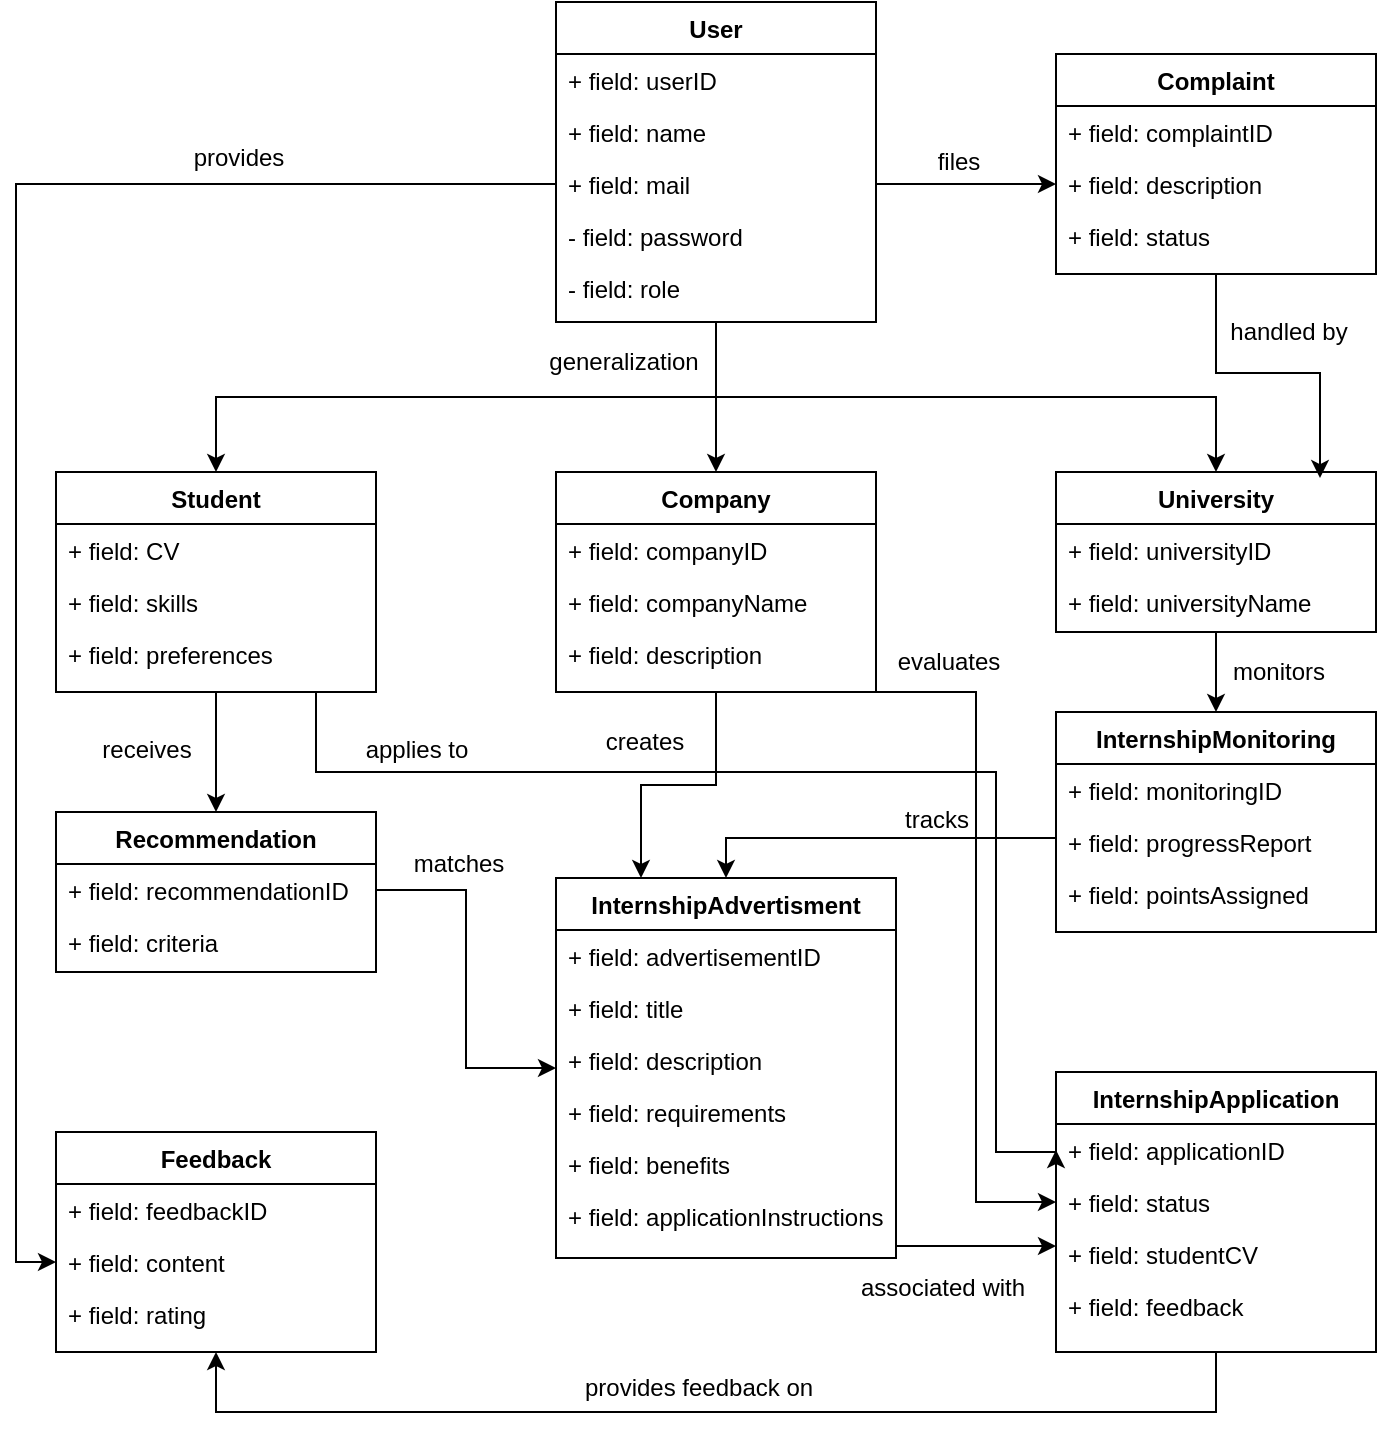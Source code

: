 <mxfile version="25.0.3">
  <diagram id="C5RBs43oDa-KdzZeNtuy" name="Page-1">
    <mxGraphModel dx="1434" dy="746" grid="1" gridSize="10" guides="1" tooltips="1" connect="1" arrows="1" fold="1" page="1" pageScale="1" pageWidth="827" pageHeight="1169" math="0" shadow="0">
      <root>
        <mxCell id="WIyWlLk6GJQsqaUBKTNV-0" />
        <mxCell id="WIyWlLk6GJQsqaUBKTNV-1" parent="WIyWlLk6GJQsqaUBKTNV-0" />
        <mxCell id="2HIt3eha6xfmpMHBAJSB-54" style="edgeStyle=orthogonalEdgeStyle;rounded=0;orthogonalLoop=1;jettySize=auto;html=1;" edge="1" parent="WIyWlLk6GJQsqaUBKTNV-1" source="zkfFHV4jXpPFQw0GAbJ--0" target="2HIt3eha6xfmpMHBAJSB-26">
          <mxGeometry relative="1" as="geometry" />
        </mxCell>
        <mxCell id="zkfFHV4jXpPFQw0GAbJ--0" value="Student" style="swimlane;fontStyle=1;align=center;verticalAlign=top;childLayout=stackLayout;horizontal=1;startSize=26;horizontalStack=0;resizeParent=1;resizeLast=0;collapsible=1;marginBottom=0;rounded=0;shadow=0;strokeWidth=1;" parent="WIyWlLk6GJQsqaUBKTNV-1" vertex="1">
          <mxGeometry x="80" y="250" width="160" height="110" as="geometry">
            <mxRectangle x="220" y="120" width="160" height="26" as="alternateBounds" />
          </mxGeometry>
        </mxCell>
        <mxCell id="zkfFHV4jXpPFQw0GAbJ--1" value="+ field: CV" style="text;align=left;verticalAlign=top;spacingLeft=4;spacingRight=4;overflow=hidden;rotatable=0;points=[[0,0.5],[1,0.5]];portConstraint=eastwest;" parent="zkfFHV4jXpPFQw0GAbJ--0" vertex="1">
          <mxGeometry y="26" width="160" height="26" as="geometry" />
        </mxCell>
        <mxCell id="zkfFHV4jXpPFQw0GAbJ--2" value="+ field: skills" style="text;align=left;verticalAlign=top;spacingLeft=4;spacingRight=4;overflow=hidden;rotatable=0;points=[[0,0.5],[1,0.5]];portConstraint=eastwest;rounded=0;shadow=0;html=0;" parent="zkfFHV4jXpPFQw0GAbJ--0" vertex="1">
          <mxGeometry y="52" width="160" height="26" as="geometry" />
        </mxCell>
        <mxCell id="zkfFHV4jXpPFQw0GAbJ--3" value="+ field: preferences" style="text;align=left;verticalAlign=top;spacingLeft=4;spacingRight=4;overflow=hidden;rotatable=0;points=[[0,0.5],[1,0.5]];portConstraint=eastwest;rounded=0;shadow=0;html=0;" parent="zkfFHV4jXpPFQw0GAbJ--0" vertex="1">
          <mxGeometry y="78" width="160" height="26" as="geometry" />
        </mxCell>
        <mxCell id="2HIt3eha6xfmpMHBAJSB-52" style="edgeStyle=orthogonalEdgeStyle;rounded=0;orthogonalLoop=1;jettySize=auto;html=1;entryX=0.5;entryY=0;entryDx=0;entryDy=0;" edge="1" parent="WIyWlLk6GJQsqaUBKTNV-1" source="zkfFHV4jXpPFQw0GAbJ--6" target="2HIt3eha6xfmpMHBAJSB-18">
          <mxGeometry relative="1" as="geometry" />
        </mxCell>
        <mxCell id="zkfFHV4jXpPFQw0GAbJ--6" value="University" style="swimlane;fontStyle=1;align=center;verticalAlign=top;childLayout=stackLayout;horizontal=1;startSize=26;horizontalStack=0;resizeParent=1;resizeLast=0;collapsible=1;marginBottom=0;rounded=0;shadow=0;strokeWidth=1;" parent="WIyWlLk6GJQsqaUBKTNV-1" vertex="1">
          <mxGeometry x="580" y="250" width="160" height="80" as="geometry">
            <mxRectangle x="130" y="380" width="160" height="26" as="alternateBounds" />
          </mxGeometry>
        </mxCell>
        <mxCell id="zkfFHV4jXpPFQw0GAbJ--7" value="+ field: universityID" style="text;align=left;verticalAlign=top;spacingLeft=4;spacingRight=4;overflow=hidden;rotatable=0;points=[[0,0.5],[1,0.5]];portConstraint=eastwest;" parent="zkfFHV4jXpPFQw0GAbJ--6" vertex="1">
          <mxGeometry y="26" width="160" height="26" as="geometry" />
        </mxCell>
        <mxCell id="zkfFHV4jXpPFQw0GAbJ--8" value="+ field: universityName" style="text;align=left;verticalAlign=top;spacingLeft=4;spacingRight=4;overflow=hidden;rotatable=0;points=[[0,0.5],[1,0.5]];portConstraint=eastwest;rounded=0;shadow=0;html=0;" parent="zkfFHV4jXpPFQw0GAbJ--6" vertex="1">
          <mxGeometry y="52" width="160" height="26" as="geometry" />
        </mxCell>
        <mxCell id="2HIt3eha6xfmpMHBAJSB-10" style="edgeStyle=orthogonalEdgeStyle;rounded=0;orthogonalLoop=1;jettySize=auto;html=1;exitX=0.5;exitY=1;exitDx=0;exitDy=0;entryX=0.5;entryY=0;entryDx=0;entryDy=0;" edge="1" parent="WIyWlLk6GJQsqaUBKTNV-1" source="zkfFHV4jXpPFQw0GAbJ--17" target="zkfFHV4jXpPFQw0GAbJ--0">
          <mxGeometry relative="1" as="geometry" />
        </mxCell>
        <mxCell id="2HIt3eha6xfmpMHBAJSB-11" style="edgeStyle=orthogonalEdgeStyle;rounded=0;orthogonalLoop=1;jettySize=auto;html=1;exitX=0.5;exitY=1;exitDx=0;exitDy=0;entryX=0.5;entryY=0;entryDx=0;entryDy=0;" edge="1" parent="WIyWlLk6GJQsqaUBKTNV-1" source="zkfFHV4jXpPFQw0GAbJ--17" target="2HIt3eha6xfmpMHBAJSB-6">
          <mxGeometry relative="1" as="geometry" />
        </mxCell>
        <mxCell id="2HIt3eha6xfmpMHBAJSB-12" style="edgeStyle=orthogonalEdgeStyle;rounded=0;orthogonalLoop=1;jettySize=auto;html=1;exitX=0.5;exitY=1;exitDx=0;exitDy=0;" edge="1" parent="WIyWlLk6GJQsqaUBKTNV-1" source="zkfFHV4jXpPFQw0GAbJ--17" target="zkfFHV4jXpPFQw0GAbJ--6">
          <mxGeometry relative="1" as="geometry" />
        </mxCell>
        <mxCell id="zkfFHV4jXpPFQw0GAbJ--17" value="User" style="swimlane;fontStyle=1;align=center;verticalAlign=top;childLayout=stackLayout;horizontal=1;startSize=26;horizontalStack=0;resizeParent=1;resizeLast=0;collapsible=1;marginBottom=0;rounded=0;shadow=0;strokeWidth=1;" parent="WIyWlLk6GJQsqaUBKTNV-1" vertex="1">
          <mxGeometry x="330" y="15" width="160" height="160" as="geometry">
            <mxRectangle x="550" y="140" width="160" height="26" as="alternateBounds" />
          </mxGeometry>
        </mxCell>
        <mxCell id="zkfFHV4jXpPFQw0GAbJ--18" value="+ field: userID" style="text;align=left;verticalAlign=top;spacingLeft=4;spacingRight=4;overflow=hidden;rotatable=0;points=[[0,0.5],[1,0.5]];portConstraint=eastwest;" parent="zkfFHV4jXpPFQw0GAbJ--17" vertex="1">
          <mxGeometry y="26" width="160" height="26" as="geometry" />
        </mxCell>
        <mxCell id="zkfFHV4jXpPFQw0GAbJ--19" value="+ field: name" style="text;align=left;verticalAlign=top;spacingLeft=4;spacingRight=4;overflow=hidden;rotatable=0;points=[[0,0.5],[1,0.5]];portConstraint=eastwest;rounded=0;shadow=0;html=0;" parent="zkfFHV4jXpPFQw0GAbJ--17" vertex="1">
          <mxGeometry y="52" width="160" height="26" as="geometry" />
        </mxCell>
        <mxCell id="zkfFHV4jXpPFQw0GAbJ--20" value="+ field: mail" style="text;align=left;verticalAlign=top;spacingLeft=4;spacingRight=4;overflow=hidden;rotatable=0;points=[[0,0.5],[1,0.5]];portConstraint=eastwest;rounded=0;shadow=0;html=0;" parent="zkfFHV4jXpPFQw0GAbJ--17" vertex="1">
          <mxGeometry y="78" width="160" height="26" as="geometry" />
        </mxCell>
        <mxCell id="zkfFHV4jXpPFQw0GAbJ--21" value="- field: password" style="text;align=left;verticalAlign=top;spacingLeft=4;spacingRight=4;overflow=hidden;rotatable=0;points=[[0,0.5],[1,0.5]];portConstraint=eastwest;rounded=0;shadow=0;html=0;" parent="zkfFHV4jXpPFQw0GAbJ--17" vertex="1">
          <mxGeometry y="104" width="160" height="26" as="geometry" />
        </mxCell>
        <mxCell id="zkfFHV4jXpPFQw0GAbJ--22" value="- field: role" style="text;align=left;verticalAlign=top;spacingLeft=4;spacingRight=4;overflow=hidden;rotatable=0;points=[[0,0.5],[1,0.5]];portConstraint=eastwest;rounded=0;shadow=0;html=0;" parent="zkfFHV4jXpPFQw0GAbJ--17" vertex="1">
          <mxGeometry y="130" width="160" height="26" as="geometry" />
        </mxCell>
        <mxCell id="2HIt3eha6xfmpMHBAJSB-62" style="edgeStyle=orthogonalEdgeStyle;rounded=0;orthogonalLoop=1;jettySize=auto;html=1;exitX=0.75;exitY=1;exitDx=0;exitDy=0;entryX=0;entryY=0.5;entryDx=0;entryDy=0;" edge="1" parent="WIyWlLk6GJQsqaUBKTNV-1" source="2HIt3eha6xfmpMHBAJSB-6" target="2HIt3eha6xfmpMHBAJSB-31">
          <mxGeometry relative="1" as="geometry">
            <Array as="points">
              <mxPoint x="540" y="360" />
              <mxPoint x="540" y="615" />
            </Array>
          </mxGeometry>
        </mxCell>
        <mxCell id="2HIt3eha6xfmpMHBAJSB-6" value="Company" style="swimlane;fontStyle=1;align=center;verticalAlign=top;childLayout=stackLayout;horizontal=1;startSize=26;horizontalStack=0;resizeParent=1;resizeLast=0;collapsible=1;marginBottom=0;rounded=0;shadow=0;strokeWidth=1;" vertex="1" parent="WIyWlLk6GJQsqaUBKTNV-1">
          <mxGeometry x="330" y="250" width="160" height="110" as="geometry">
            <mxRectangle x="220" y="120" width="160" height="26" as="alternateBounds" />
          </mxGeometry>
        </mxCell>
        <mxCell id="2HIt3eha6xfmpMHBAJSB-7" value="+ field: companyID" style="text;align=left;verticalAlign=top;spacingLeft=4;spacingRight=4;overflow=hidden;rotatable=0;points=[[0,0.5],[1,0.5]];portConstraint=eastwest;" vertex="1" parent="2HIt3eha6xfmpMHBAJSB-6">
          <mxGeometry y="26" width="160" height="26" as="geometry" />
        </mxCell>
        <mxCell id="2HIt3eha6xfmpMHBAJSB-8" value="+ field: companyName" style="text;align=left;verticalAlign=top;spacingLeft=4;spacingRight=4;overflow=hidden;rotatable=0;points=[[0,0.5],[1,0.5]];portConstraint=eastwest;rounded=0;shadow=0;html=0;" vertex="1" parent="2HIt3eha6xfmpMHBAJSB-6">
          <mxGeometry y="52" width="160" height="26" as="geometry" />
        </mxCell>
        <mxCell id="2HIt3eha6xfmpMHBAJSB-9" value="+ field: description" style="text;align=left;verticalAlign=top;spacingLeft=4;spacingRight=4;overflow=hidden;rotatable=0;points=[[0,0.5],[1,0.5]];portConstraint=eastwest;rounded=0;shadow=0;html=0;" vertex="1" parent="2HIt3eha6xfmpMHBAJSB-6">
          <mxGeometry y="78" width="160" height="26" as="geometry" />
        </mxCell>
        <mxCell id="2HIt3eha6xfmpMHBAJSB-13" value="generalization" style="text;html=1;align=center;verticalAlign=middle;whiteSpace=wrap;rounded=0;" vertex="1" parent="WIyWlLk6GJQsqaUBKTNV-1">
          <mxGeometry x="314" y="180" width="100" height="30" as="geometry" />
        </mxCell>
        <mxCell id="2HIt3eha6xfmpMHBAJSB-14" value="Complaint" style="swimlane;fontStyle=1;align=center;verticalAlign=top;childLayout=stackLayout;horizontal=1;startSize=26;horizontalStack=0;resizeParent=1;resizeLast=0;collapsible=1;marginBottom=0;rounded=0;shadow=0;strokeWidth=1;" vertex="1" parent="WIyWlLk6GJQsqaUBKTNV-1">
          <mxGeometry x="580" y="41" width="160" height="110" as="geometry">
            <mxRectangle x="220" y="120" width="160" height="26" as="alternateBounds" />
          </mxGeometry>
        </mxCell>
        <mxCell id="2HIt3eha6xfmpMHBAJSB-15" value="+ field: complaintID" style="text;align=left;verticalAlign=top;spacingLeft=4;spacingRight=4;overflow=hidden;rotatable=0;points=[[0,0.5],[1,0.5]];portConstraint=eastwest;" vertex="1" parent="2HIt3eha6xfmpMHBAJSB-14">
          <mxGeometry y="26" width="160" height="26" as="geometry" />
        </mxCell>
        <mxCell id="2HIt3eha6xfmpMHBAJSB-16" value="+ field: description" style="text;align=left;verticalAlign=top;spacingLeft=4;spacingRight=4;overflow=hidden;rotatable=0;points=[[0,0.5],[1,0.5]];portConstraint=eastwest;rounded=0;shadow=0;html=0;" vertex="1" parent="2HIt3eha6xfmpMHBAJSB-14">
          <mxGeometry y="52" width="160" height="26" as="geometry" />
        </mxCell>
        <mxCell id="2HIt3eha6xfmpMHBAJSB-17" value="+ field: status" style="text;align=left;verticalAlign=top;spacingLeft=4;spacingRight=4;overflow=hidden;rotatable=0;points=[[0,0.5],[1,0.5]];portConstraint=eastwest;rounded=0;shadow=0;html=0;" vertex="1" parent="2HIt3eha6xfmpMHBAJSB-14">
          <mxGeometry y="78" width="160" height="26" as="geometry" />
        </mxCell>
        <mxCell id="2HIt3eha6xfmpMHBAJSB-18" value="InternshipMonitoring" style="swimlane;fontStyle=1;align=center;verticalAlign=top;childLayout=stackLayout;horizontal=1;startSize=26;horizontalStack=0;resizeParent=1;resizeLast=0;collapsible=1;marginBottom=0;rounded=0;shadow=0;strokeWidth=1;" vertex="1" parent="WIyWlLk6GJQsqaUBKTNV-1">
          <mxGeometry x="580" y="370" width="160" height="110" as="geometry">
            <mxRectangle x="220" y="120" width="160" height="26" as="alternateBounds" />
          </mxGeometry>
        </mxCell>
        <mxCell id="2HIt3eha6xfmpMHBAJSB-19" value="+ field: monitoringID" style="text;align=left;verticalAlign=top;spacingLeft=4;spacingRight=4;overflow=hidden;rotatable=0;points=[[0,0.5],[1,0.5]];portConstraint=eastwest;" vertex="1" parent="2HIt3eha6xfmpMHBAJSB-18">
          <mxGeometry y="26" width="160" height="26" as="geometry" />
        </mxCell>
        <mxCell id="2HIt3eha6xfmpMHBAJSB-20" value="+ field: progressReport" style="text;align=left;verticalAlign=top;spacingLeft=4;spacingRight=4;overflow=hidden;rotatable=0;points=[[0,0.5],[1,0.5]];portConstraint=eastwest;rounded=0;shadow=0;html=0;" vertex="1" parent="2HIt3eha6xfmpMHBAJSB-18">
          <mxGeometry y="52" width="160" height="26" as="geometry" />
        </mxCell>
        <mxCell id="2HIt3eha6xfmpMHBAJSB-21" value="+ field: pointsAssigned" style="text;align=left;verticalAlign=top;spacingLeft=4;spacingRight=4;overflow=hidden;rotatable=0;points=[[0,0.5],[1,0.5]];portConstraint=eastwest;rounded=0;shadow=0;html=0;" vertex="1" parent="2HIt3eha6xfmpMHBAJSB-18">
          <mxGeometry y="78" width="160" height="26" as="geometry" />
        </mxCell>
        <mxCell id="2HIt3eha6xfmpMHBAJSB-26" value="Recommendation" style="swimlane;fontStyle=1;align=center;verticalAlign=top;childLayout=stackLayout;horizontal=1;startSize=26;horizontalStack=0;resizeParent=1;resizeLast=0;collapsible=1;marginBottom=0;rounded=0;shadow=0;strokeWidth=1;" vertex="1" parent="WIyWlLk6GJQsqaUBKTNV-1">
          <mxGeometry x="80" y="420" width="160" height="80" as="geometry">
            <mxRectangle x="130" y="380" width="160" height="26" as="alternateBounds" />
          </mxGeometry>
        </mxCell>
        <mxCell id="2HIt3eha6xfmpMHBAJSB-27" value="+ field: recommendationID" style="text;align=left;verticalAlign=top;spacingLeft=4;spacingRight=4;overflow=hidden;rotatable=0;points=[[0,0.5],[1,0.5]];portConstraint=eastwest;" vertex="1" parent="2HIt3eha6xfmpMHBAJSB-26">
          <mxGeometry y="26" width="160" height="26" as="geometry" />
        </mxCell>
        <mxCell id="2HIt3eha6xfmpMHBAJSB-28" value="+ field: criteria" style="text;align=left;verticalAlign=top;spacingLeft=4;spacingRight=4;overflow=hidden;rotatable=0;points=[[0,0.5],[1,0.5]];portConstraint=eastwest;rounded=0;shadow=0;html=0;" vertex="1" parent="2HIt3eha6xfmpMHBAJSB-26">
          <mxGeometry y="52" width="160" height="26" as="geometry" />
        </mxCell>
        <mxCell id="2HIt3eha6xfmpMHBAJSB-71" style="edgeStyle=orthogonalEdgeStyle;rounded=0;orthogonalLoop=1;jettySize=auto;html=1;exitX=0;exitY=1;exitDx=0;exitDy=0;entryX=0.5;entryY=1;entryDx=0;entryDy=0;" edge="1" parent="WIyWlLk6GJQsqaUBKTNV-1" source="2HIt3eha6xfmpMHBAJSB-29" target="2HIt3eha6xfmpMHBAJSB-44">
          <mxGeometry relative="1" as="geometry">
            <mxPoint x="200" y="710" as="targetPoint" />
            <Array as="points">
              <mxPoint x="660" y="690" />
              <mxPoint x="660" y="720" />
              <mxPoint x="160" y="720" />
            </Array>
          </mxGeometry>
        </mxCell>
        <mxCell id="2HIt3eha6xfmpMHBAJSB-29" value="InternshipApplication" style="swimlane;fontStyle=1;align=center;verticalAlign=top;childLayout=stackLayout;horizontal=1;startSize=26;horizontalStack=0;resizeParent=1;resizeLast=0;collapsible=1;marginBottom=0;rounded=0;shadow=0;strokeWidth=1;" vertex="1" parent="WIyWlLk6GJQsqaUBKTNV-1">
          <mxGeometry x="580" y="550" width="160" height="140" as="geometry">
            <mxRectangle x="550" y="140" width="160" height="26" as="alternateBounds" />
          </mxGeometry>
        </mxCell>
        <mxCell id="2HIt3eha6xfmpMHBAJSB-30" value="+ field: applicationID" style="text;align=left;verticalAlign=top;spacingLeft=4;spacingRight=4;overflow=hidden;rotatable=0;points=[[0,0.5],[1,0.5]];portConstraint=eastwest;" vertex="1" parent="2HIt3eha6xfmpMHBAJSB-29">
          <mxGeometry y="26" width="160" height="26" as="geometry" />
        </mxCell>
        <mxCell id="2HIt3eha6xfmpMHBAJSB-31" value="+ field: status" style="text;align=left;verticalAlign=top;spacingLeft=4;spacingRight=4;overflow=hidden;rotatable=0;points=[[0,0.5],[1,0.5]];portConstraint=eastwest;rounded=0;shadow=0;html=0;" vertex="1" parent="2HIt3eha6xfmpMHBAJSB-29">
          <mxGeometry y="52" width="160" height="26" as="geometry" />
        </mxCell>
        <mxCell id="2HIt3eha6xfmpMHBAJSB-32" value="+ field: studentCV" style="text;align=left;verticalAlign=top;spacingLeft=4;spacingRight=4;overflow=hidden;rotatable=0;points=[[0,0.5],[1,0.5]];portConstraint=eastwest;rounded=0;shadow=0;html=0;" vertex="1" parent="2HIt3eha6xfmpMHBAJSB-29">
          <mxGeometry y="78" width="160" height="26" as="geometry" />
        </mxCell>
        <mxCell id="2HIt3eha6xfmpMHBAJSB-33" value="+ field: feedback" style="text;align=left;verticalAlign=top;spacingLeft=4;spacingRight=4;overflow=hidden;rotatable=0;points=[[0,0.5],[1,0.5]];portConstraint=eastwest;rounded=0;shadow=0;html=0;" vertex="1" parent="2HIt3eha6xfmpMHBAJSB-29">
          <mxGeometry y="104" width="160" height="26" as="geometry" />
        </mxCell>
        <mxCell id="2HIt3eha6xfmpMHBAJSB-65" style="edgeStyle=orthogonalEdgeStyle;rounded=0;orthogonalLoop=1;jettySize=auto;html=1;exitX=1;exitY=1;exitDx=0;exitDy=0;entryX=0;entryY=0.5;entryDx=0;entryDy=0;" edge="1" parent="WIyWlLk6GJQsqaUBKTNV-1">
          <mxGeometry relative="1" as="geometry">
            <mxPoint x="500" y="639" as="sourcePoint" />
            <mxPoint x="580" y="637" as="targetPoint" />
            <Array as="points">
              <mxPoint x="500" y="637" />
            </Array>
          </mxGeometry>
        </mxCell>
        <mxCell id="2HIt3eha6xfmpMHBAJSB-36" value="InternshipAdvertisment" style="swimlane;fontStyle=1;align=center;verticalAlign=top;childLayout=stackLayout;horizontal=1;startSize=26;horizontalStack=0;resizeParent=1;resizeLast=0;collapsible=1;marginBottom=0;rounded=0;shadow=0;strokeWidth=1;" vertex="1" parent="WIyWlLk6GJQsqaUBKTNV-1">
          <mxGeometry x="330" y="453" width="170" height="190" as="geometry">
            <mxRectangle x="550" y="140" width="160" height="26" as="alternateBounds" />
          </mxGeometry>
        </mxCell>
        <mxCell id="2HIt3eha6xfmpMHBAJSB-37" value="+ field: advertisementID" style="text;align=left;verticalAlign=top;spacingLeft=4;spacingRight=4;overflow=hidden;rotatable=0;points=[[0,0.5],[1,0.5]];portConstraint=eastwest;" vertex="1" parent="2HIt3eha6xfmpMHBAJSB-36">
          <mxGeometry y="26" width="170" height="26" as="geometry" />
        </mxCell>
        <mxCell id="2HIt3eha6xfmpMHBAJSB-38" value="+ field: title" style="text;align=left;verticalAlign=top;spacingLeft=4;spacingRight=4;overflow=hidden;rotatable=0;points=[[0,0.5],[1,0.5]];portConstraint=eastwest;rounded=0;shadow=0;html=0;" vertex="1" parent="2HIt3eha6xfmpMHBAJSB-36">
          <mxGeometry y="52" width="170" height="26" as="geometry" />
        </mxCell>
        <mxCell id="2HIt3eha6xfmpMHBAJSB-39" value="+ field: description" style="text;align=left;verticalAlign=top;spacingLeft=4;spacingRight=4;overflow=hidden;rotatable=0;points=[[0,0.5],[1,0.5]];portConstraint=eastwest;rounded=0;shadow=0;html=0;" vertex="1" parent="2HIt3eha6xfmpMHBAJSB-36">
          <mxGeometry y="78" width="170" height="26" as="geometry" />
        </mxCell>
        <mxCell id="2HIt3eha6xfmpMHBAJSB-40" value="+ field: requirements" style="text;align=left;verticalAlign=top;spacingLeft=4;spacingRight=4;overflow=hidden;rotatable=0;points=[[0,0.5],[1,0.5]];portConstraint=eastwest;rounded=0;shadow=0;html=0;" vertex="1" parent="2HIt3eha6xfmpMHBAJSB-36">
          <mxGeometry y="104" width="170" height="26" as="geometry" />
        </mxCell>
        <mxCell id="2HIt3eha6xfmpMHBAJSB-41" value="+ field: benefits" style="text;align=left;verticalAlign=top;spacingLeft=4;spacingRight=4;overflow=hidden;rotatable=0;points=[[0,0.5],[1,0.5]];portConstraint=eastwest;rounded=0;shadow=0;html=0;" vertex="1" parent="2HIt3eha6xfmpMHBAJSB-36">
          <mxGeometry y="130" width="170" height="26" as="geometry" />
        </mxCell>
        <mxCell id="2HIt3eha6xfmpMHBAJSB-42" value="+ field: applicationInstructions" style="text;align=left;verticalAlign=top;spacingLeft=4;spacingRight=4;overflow=hidden;rotatable=0;points=[[0,0.5],[1,0.5]];portConstraint=eastwest;rounded=0;shadow=0;html=0;" vertex="1" parent="2HIt3eha6xfmpMHBAJSB-36">
          <mxGeometry y="156" width="170" height="26" as="geometry" />
        </mxCell>
        <mxCell id="2HIt3eha6xfmpMHBAJSB-44" value="Feedback" style="swimlane;fontStyle=1;align=center;verticalAlign=top;childLayout=stackLayout;horizontal=1;startSize=26;horizontalStack=0;resizeParent=1;resizeLast=0;collapsible=1;marginBottom=0;rounded=0;shadow=0;strokeWidth=1;" vertex="1" parent="WIyWlLk6GJQsqaUBKTNV-1">
          <mxGeometry x="80" y="580" width="160" height="110" as="geometry">
            <mxRectangle x="220" y="120" width="160" height="26" as="alternateBounds" />
          </mxGeometry>
        </mxCell>
        <mxCell id="2HIt3eha6xfmpMHBAJSB-45" value="+ field: feedbackID" style="text;align=left;verticalAlign=top;spacingLeft=4;spacingRight=4;overflow=hidden;rotatable=0;points=[[0,0.5],[1,0.5]];portConstraint=eastwest;" vertex="1" parent="2HIt3eha6xfmpMHBAJSB-44">
          <mxGeometry y="26" width="160" height="26" as="geometry" />
        </mxCell>
        <mxCell id="2HIt3eha6xfmpMHBAJSB-46" value="+ field: content" style="text;align=left;verticalAlign=top;spacingLeft=4;spacingRight=4;overflow=hidden;rotatable=0;points=[[0,0.5],[1,0.5]];portConstraint=eastwest;rounded=0;shadow=0;html=0;" vertex="1" parent="2HIt3eha6xfmpMHBAJSB-44">
          <mxGeometry y="52" width="160" height="26" as="geometry" />
        </mxCell>
        <mxCell id="2HIt3eha6xfmpMHBAJSB-47" value="+ field: rating" style="text;align=left;verticalAlign=top;spacingLeft=4;spacingRight=4;overflow=hidden;rotatable=0;points=[[0,0.5],[1,0.5]];portConstraint=eastwest;rounded=0;shadow=0;html=0;" vertex="1" parent="2HIt3eha6xfmpMHBAJSB-44">
          <mxGeometry y="78" width="160" height="26" as="geometry" />
        </mxCell>
        <mxCell id="2HIt3eha6xfmpMHBAJSB-48" style="edgeStyle=orthogonalEdgeStyle;rounded=0;orthogonalLoop=1;jettySize=auto;html=1;entryX=0;entryY=0.5;entryDx=0;entryDy=0;" edge="1" parent="WIyWlLk6GJQsqaUBKTNV-1" source="zkfFHV4jXpPFQw0GAbJ--20" target="2HIt3eha6xfmpMHBAJSB-16">
          <mxGeometry relative="1" as="geometry" />
        </mxCell>
        <mxCell id="2HIt3eha6xfmpMHBAJSB-49" value="files" style="text;html=1;align=center;verticalAlign=middle;resizable=0;points=[];autosize=1;strokeColor=none;fillColor=none;" vertex="1" parent="WIyWlLk6GJQsqaUBKTNV-1">
          <mxGeometry x="511" y="80" width="40" height="30" as="geometry" />
        </mxCell>
        <mxCell id="2HIt3eha6xfmpMHBAJSB-50" style="edgeStyle=orthogonalEdgeStyle;rounded=0;orthogonalLoop=1;jettySize=auto;html=1;entryX=0.825;entryY=0.038;entryDx=0;entryDy=0;entryPerimeter=0;" edge="1" parent="WIyWlLk6GJQsqaUBKTNV-1" source="2HIt3eha6xfmpMHBAJSB-14" target="zkfFHV4jXpPFQw0GAbJ--6">
          <mxGeometry relative="1" as="geometry" />
        </mxCell>
        <mxCell id="2HIt3eha6xfmpMHBAJSB-51" value="handled by" style="text;html=1;align=center;verticalAlign=middle;resizable=0;points=[];autosize=1;strokeColor=none;fillColor=none;" vertex="1" parent="WIyWlLk6GJQsqaUBKTNV-1">
          <mxGeometry x="656" y="165" width="80" height="30" as="geometry" />
        </mxCell>
        <mxCell id="2HIt3eha6xfmpMHBAJSB-53" value="monitors" style="text;html=1;align=center;verticalAlign=middle;resizable=0;points=[];autosize=1;strokeColor=none;fillColor=none;" vertex="1" parent="WIyWlLk6GJQsqaUBKTNV-1">
          <mxGeometry x="656" y="335" width="70" height="30" as="geometry" />
        </mxCell>
        <mxCell id="2HIt3eha6xfmpMHBAJSB-55" value="receives" style="text;html=1;align=center;verticalAlign=middle;resizable=0;points=[];autosize=1;strokeColor=none;fillColor=none;" vertex="1" parent="WIyWlLk6GJQsqaUBKTNV-1">
          <mxGeometry x="90" y="374" width="70" height="30" as="geometry" />
        </mxCell>
        <mxCell id="2HIt3eha6xfmpMHBAJSB-56" style="edgeStyle=orthogonalEdgeStyle;rounded=0;orthogonalLoop=1;jettySize=auto;html=1;entryX=0.5;entryY=0;entryDx=0;entryDy=0;" edge="1" parent="WIyWlLk6GJQsqaUBKTNV-1" source="2HIt3eha6xfmpMHBAJSB-20" target="2HIt3eha6xfmpMHBAJSB-36">
          <mxGeometry relative="1" as="geometry">
            <Array as="points">
              <mxPoint x="415" y="433" />
            </Array>
          </mxGeometry>
        </mxCell>
        <mxCell id="2HIt3eha6xfmpMHBAJSB-57" value="tracks" style="text;html=1;align=center;verticalAlign=middle;resizable=0;points=[];autosize=1;strokeColor=none;fillColor=none;" vertex="1" parent="WIyWlLk6GJQsqaUBKTNV-1">
          <mxGeometry x="490" y="409" width="60" height="30" as="geometry" />
        </mxCell>
        <mxCell id="2HIt3eha6xfmpMHBAJSB-58" style="edgeStyle=orthogonalEdgeStyle;rounded=0;orthogonalLoop=1;jettySize=auto;html=1;exitX=0.5;exitY=1;exitDx=0;exitDy=0;entryX=0.25;entryY=0;entryDx=0;entryDy=0;" edge="1" parent="WIyWlLk6GJQsqaUBKTNV-1" source="2HIt3eha6xfmpMHBAJSB-6" target="2HIt3eha6xfmpMHBAJSB-36">
          <mxGeometry relative="1" as="geometry" />
        </mxCell>
        <mxCell id="2HIt3eha6xfmpMHBAJSB-59" value="creates" style="text;html=1;align=center;verticalAlign=middle;resizable=0;points=[];autosize=1;strokeColor=none;fillColor=none;" vertex="1" parent="WIyWlLk6GJQsqaUBKTNV-1">
          <mxGeometry x="344" y="370" width="60" height="30" as="geometry" />
        </mxCell>
        <mxCell id="2HIt3eha6xfmpMHBAJSB-60" style="edgeStyle=orthogonalEdgeStyle;rounded=0;orthogonalLoop=1;jettySize=auto;html=1;exitX=1;exitY=0.5;exitDx=0;exitDy=0;" edge="1" parent="WIyWlLk6GJQsqaUBKTNV-1" source="2HIt3eha6xfmpMHBAJSB-27" target="2HIt3eha6xfmpMHBAJSB-36">
          <mxGeometry relative="1" as="geometry" />
        </mxCell>
        <mxCell id="2HIt3eha6xfmpMHBAJSB-61" value="matches" style="text;html=1;align=center;verticalAlign=middle;resizable=0;points=[];autosize=1;strokeColor=none;fillColor=none;" vertex="1" parent="WIyWlLk6GJQsqaUBKTNV-1">
          <mxGeometry x="246" y="431" width="70" height="30" as="geometry" />
        </mxCell>
        <mxCell id="2HIt3eha6xfmpMHBAJSB-63" value="evaluates" style="text;html=1;align=center;verticalAlign=middle;resizable=0;points=[];autosize=1;strokeColor=none;fillColor=none;" vertex="1" parent="WIyWlLk6GJQsqaUBKTNV-1">
          <mxGeometry x="491" y="330" width="70" height="30" as="geometry" />
        </mxCell>
        <mxCell id="2HIt3eha6xfmpMHBAJSB-66" value="associated with" style="text;html=1;align=center;verticalAlign=middle;resizable=0;points=[];autosize=1;strokeColor=none;fillColor=none;" vertex="1" parent="WIyWlLk6GJQsqaUBKTNV-1">
          <mxGeometry x="468" y="643" width="110" height="30" as="geometry" />
        </mxCell>
        <mxCell id="2HIt3eha6xfmpMHBAJSB-67" style="edgeStyle=orthogonalEdgeStyle;rounded=0;orthogonalLoop=1;jettySize=auto;html=1;entryX=0;entryY=0.5;entryDx=0;entryDy=0;" edge="1" parent="WIyWlLk6GJQsqaUBKTNV-1" target="2HIt3eha6xfmpMHBAJSB-30">
          <mxGeometry relative="1" as="geometry">
            <mxPoint x="750" y="620" as="targetPoint" />
            <mxPoint x="210" y="360" as="sourcePoint" />
            <Array as="points">
              <mxPoint x="210" y="400" />
              <mxPoint x="550" y="400" />
              <mxPoint x="550" y="590" />
            </Array>
          </mxGeometry>
        </mxCell>
        <mxCell id="2HIt3eha6xfmpMHBAJSB-68" value="applies to" style="text;html=1;align=center;verticalAlign=middle;resizable=0;points=[];autosize=1;strokeColor=none;fillColor=none;" vertex="1" parent="WIyWlLk6GJQsqaUBKTNV-1">
          <mxGeometry x="225" y="374" width="70" height="30" as="geometry" />
        </mxCell>
        <mxCell id="2HIt3eha6xfmpMHBAJSB-69" style="edgeStyle=orthogonalEdgeStyle;rounded=0;orthogonalLoop=1;jettySize=auto;html=1;exitX=0;exitY=0.5;exitDx=0;exitDy=0;entryX=0;entryY=0.5;entryDx=0;entryDy=0;" edge="1" parent="WIyWlLk6GJQsqaUBKTNV-1" source="zkfFHV4jXpPFQw0GAbJ--20" target="2HIt3eha6xfmpMHBAJSB-46">
          <mxGeometry relative="1" as="geometry" />
        </mxCell>
        <mxCell id="2HIt3eha6xfmpMHBAJSB-70" value="provides" style="text;html=1;align=center;verticalAlign=middle;resizable=0;points=[];autosize=1;strokeColor=none;fillColor=none;" vertex="1" parent="WIyWlLk6GJQsqaUBKTNV-1">
          <mxGeometry x="136" y="78" width="70" height="30" as="geometry" />
        </mxCell>
        <mxCell id="2HIt3eha6xfmpMHBAJSB-72" value="provides feedback on&lt;div&gt;&lt;br&gt;&lt;/div&gt;" style="text;html=1;align=center;verticalAlign=middle;resizable=0;points=[];autosize=1;strokeColor=none;fillColor=none;" vertex="1" parent="WIyWlLk6GJQsqaUBKTNV-1">
          <mxGeometry x="331" y="695" width="140" height="40" as="geometry" />
        </mxCell>
      </root>
    </mxGraphModel>
  </diagram>
</mxfile>
